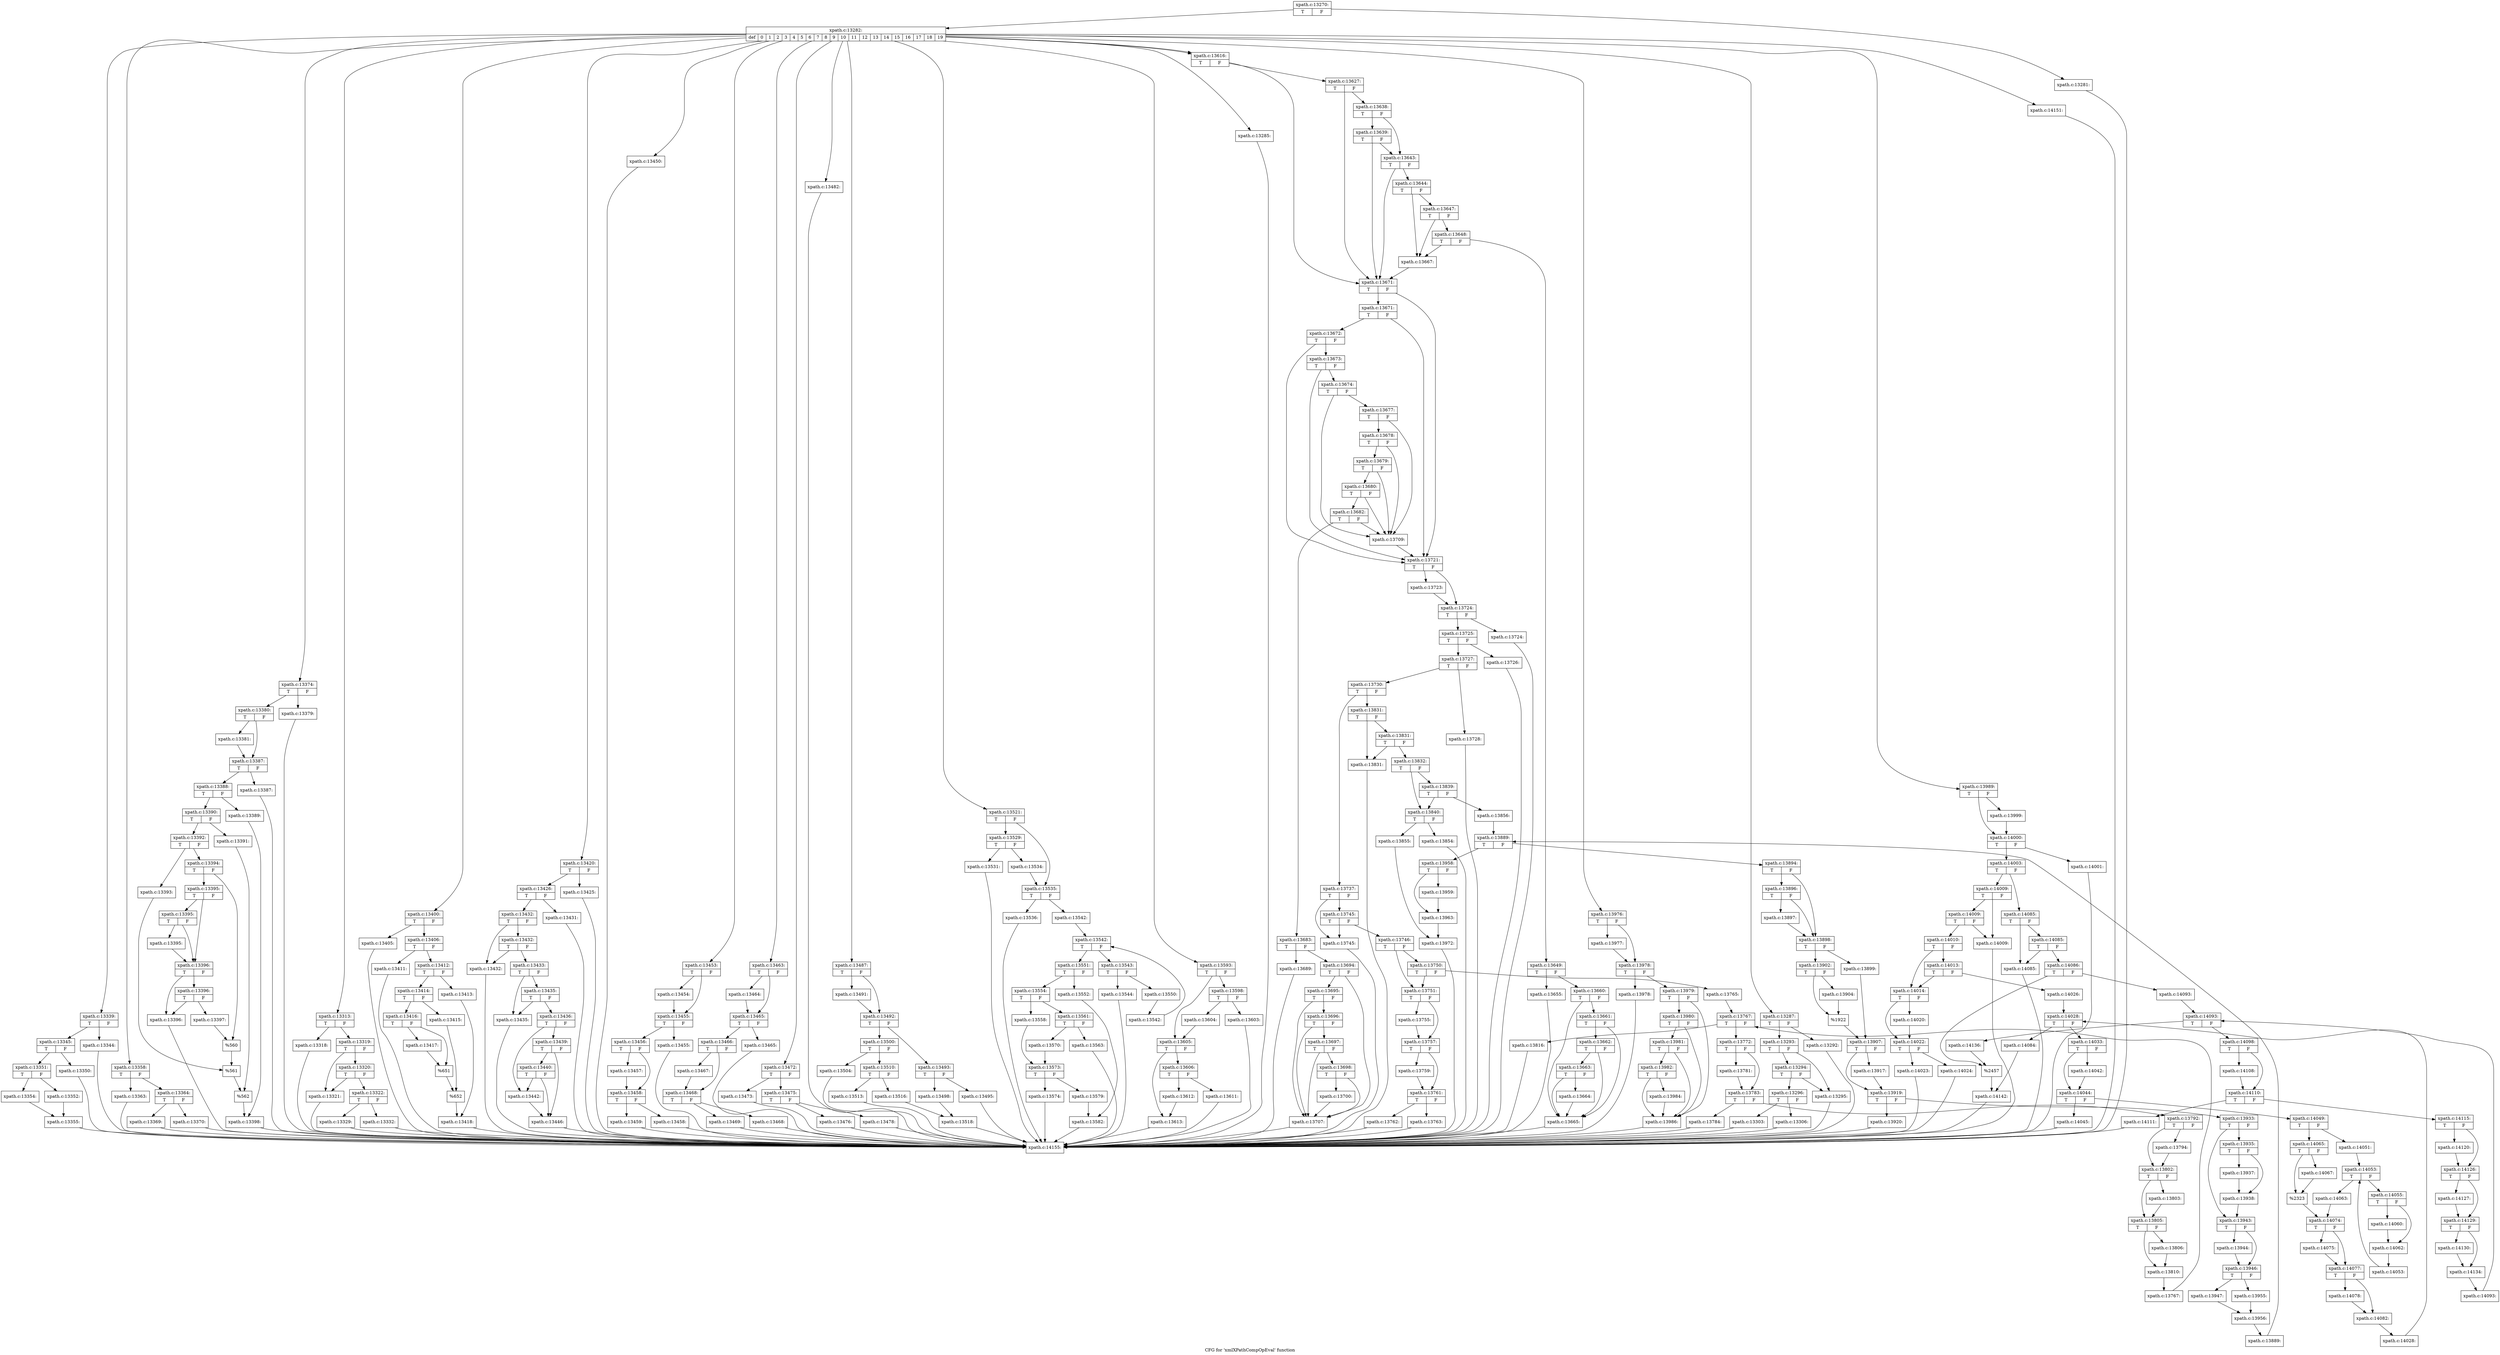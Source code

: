digraph "CFG for 'xmlXPathCompOpEval' function" {
	label="CFG for 'xmlXPathCompOpEval' function";

	Node0x4d4e570 [shape=record,label="{xpath.c:13270:|{<s0>T|<s1>F}}"];
	Node0x4d4e570 -> Node0x4d50ae0;
	Node0x4d4e570 -> Node0x4d50b30;
	Node0x4d50ae0 [shape=record,label="{xpath.c:13281:}"];
	Node0x4d50ae0 -> Node0x4d4d640;
	Node0x4d50b30 [shape=record,label="{xpath.c:13282:|{<s0>def|<s1>0|<s2>1|<s3>2|<s4>3|<s5>4|<s6>5|<s7>6|<s8>7|<s9>8|<s10>9|<s11>10|<s12>11|<s13>12|<s14>13|<s15>14|<s16>15|<s17>16|<s18>17|<s19>18|<s20>19}}"];
	Node0x4d50b30 -> Node0x4d511d0;
	Node0x4d50b30 -> Node0x4d51720;
	Node0x4d50b30 -> Node0x4d518e0;
	Node0x4d50b30 -> Node0x4d57290;
	Node0x4d50b30 -> Node0x4d5cbd0;
	Node0x4d50b30 -> Node0x4d61340;
	Node0x4d50b30 -> Node0x4d65680;
	Node0x4d50b30 -> Node0x4d6c390;
	Node0x4d50b30 -> Node0x4d71120;
	Node0x4d50b30 -> Node0x4d77c40;
	Node0x4d50b30 -> Node0x4d77fb0;
	Node0x4d50b30 -> Node0x4d7abb0;
	Node0x4d50b30 -> Node0x4d7d820;
	Node0x4d50b30 -> Node0x4d7f290;
	Node0x4d50b30 -> Node0x4d7fb60;
	Node0x4d50b30 -> Node0x4d84e00;
	Node0x4d50b30 -> Node0x4d91410;
	Node0x4d50b30 -> Node0x4d96890;
	Node0x4d50b30 -> Node0x4d96890;
	Node0x4d50b30 -> Node0x4dc79a0;
	Node0x4d50b30 -> Node0x4dca730;
	Node0x4d51720 [shape=record,label="{xpath.c:13285:}"];
	Node0x4d51720 -> Node0x4d4d640;
	Node0x4d518e0 [shape=record,label="{xpath.c:13287:|{<s0>T|<s1>F}}"];
	Node0x4d518e0 -> Node0x4d530a0;
	Node0x4d518e0 -> Node0x4d530f0;
	Node0x4d530a0 [shape=record,label="{xpath.c:13292:}"];
	Node0x4d530a0 -> Node0x4d4d640;
	Node0x4d530f0 [shape=record,label="{xpath.c:13293:|{<s0>T|<s1>F}}"];
	Node0x4d530f0 -> Node0x4d536f0;
	Node0x4d530f0 -> Node0x4d53790;
	Node0x4d53790 [shape=record,label="{xpath.c:13294:|{<s0>T|<s1>F}}"];
	Node0x4d53790 -> Node0x4d536f0;
	Node0x4d53790 -> Node0x4d53740;
	Node0x4d536f0 [shape=record,label="{xpath.c:13295:}"];
	Node0x4d536f0 -> Node0x4d4d640;
	Node0x4d53740 [shape=record,label="{xpath.c:13296:|{<s0>T|<s1>F}}"];
	Node0x4d53740 -> Node0x4d55c10;
	Node0x4d53740 -> Node0x4d55c60;
	Node0x4d55c10 [shape=record,label="{xpath.c:13303:}"];
	Node0x4d55c10 -> Node0x4d4d640;
	Node0x4d55c60 [shape=record,label="{xpath.c:13306:}"];
	Node0x4d55c60 -> Node0x4d4d640;
	Node0x4d57290 [shape=record,label="{xpath.c:13313:|{<s0>T|<s1>F}}"];
	Node0x4d57290 -> Node0x4d58a50;
	Node0x4d57290 -> Node0x4d58aa0;
	Node0x4d58a50 [shape=record,label="{xpath.c:13318:}"];
	Node0x4d58a50 -> Node0x4d4d640;
	Node0x4d58aa0 [shape=record,label="{xpath.c:13319:|{<s0>T|<s1>F}}"];
	Node0x4d58aa0 -> Node0x4d590a0;
	Node0x4d58aa0 -> Node0x4d59140;
	Node0x4d59140 [shape=record,label="{xpath.c:13320:|{<s0>T|<s1>F}}"];
	Node0x4d59140 -> Node0x4d590a0;
	Node0x4d59140 -> Node0x4d590f0;
	Node0x4d590a0 [shape=record,label="{xpath.c:13321:}"];
	Node0x4d590a0 -> Node0x4d4d640;
	Node0x4d590f0 [shape=record,label="{xpath.c:13322:|{<s0>T|<s1>F}}"];
	Node0x4d590f0 -> Node0x4d5b550;
	Node0x4d590f0 -> Node0x4d5b5a0;
	Node0x4d5b550 [shape=record,label="{xpath.c:13329:}"];
	Node0x4d5b550 -> Node0x4d4d640;
	Node0x4d5b5a0 [shape=record,label="{xpath.c:13332:}"];
	Node0x4d5b5a0 -> Node0x4d4d640;
	Node0x4d5cbd0 [shape=record,label="{xpath.c:13339:|{<s0>T|<s1>F}}"];
	Node0x4d5cbd0 -> Node0x4d5e390;
	Node0x4d5cbd0 -> Node0x4d5e3e0;
	Node0x4d5e390 [shape=record,label="{xpath.c:13344:}"];
	Node0x4d5e390 -> Node0x4d4d640;
	Node0x4d5e3e0 [shape=record,label="{xpath.c:13345:|{<s0>T|<s1>F}}"];
	Node0x4d5e3e0 -> Node0x4d5ff20;
	Node0x4d5e3e0 -> Node0x4d5ff70;
	Node0x4d5ff20 [shape=record,label="{xpath.c:13350:}"];
	Node0x4d5ff20 -> Node0x4d4d640;
	Node0x4d5ff70 [shape=record,label="{xpath.c:13351:|{<s0>T|<s1>F}}"];
	Node0x4d5ff70 -> Node0x4d603e0;
	Node0x4d5ff70 -> Node0x4d60480;
	Node0x4d603e0 [shape=record,label="{xpath.c:13352:}"];
	Node0x4d603e0 -> Node0x4d60430;
	Node0x4d60480 [shape=record,label="{xpath.c:13354:}"];
	Node0x4d60480 -> Node0x4d60430;
	Node0x4d60430 [shape=record,label="{xpath.c:13355:}"];
	Node0x4d60430 -> Node0x4d4d640;
	Node0x4d61340 [shape=record,label="{xpath.c:13358:|{<s0>T|<s1>F}}"];
	Node0x4d61340 -> Node0x4d62b00;
	Node0x4d61340 -> Node0x4d62b50;
	Node0x4d62b00 [shape=record,label="{xpath.c:13363:}"];
	Node0x4d62b00 -> Node0x4d4d640;
	Node0x4d62b50 [shape=record,label="{xpath.c:13364:|{<s0>T|<s1>F}}"];
	Node0x4d62b50 -> Node0x4d64630;
	Node0x4d62b50 -> Node0x4d64680;
	Node0x4d64630 [shape=record,label="{xpath.c:13369:}"];
	Node0x4d64630 -> Node0x4d4d640;
	Node0x4d64680 [shape=record,label="{xpath.c:13370:}"];
	Node0x4d64680 -> Node0x4d4d640;
	Node0x4d65680 [shape=record,label="{xpath.c:13374:|{<s0>T|<s1>F}}"];
	Node0x4d65680 -> Node0x4d66e40;
	Node0x4d65680 -> Node0x4d66e90;
	Node0x4d66e40 [shape=record,label="{xpath.c:13379:}"];
	Node0x4d66e40 -> Node0x4d4d640;
	Node0x4d66e90 [shape=record,label="{xpath.c:13380:|{<s0>T|<s1>F}}"];
	Node0x4d66e90 -> Node0x4d67300;
	Node0x4d66e90 -> Node0x4d67350;
	Node0x4d67300 [shape=record,label="{xpath.c:13381:}"];
	Node0x4d67300 -> Node0x4d67350;
	Node0x4d67350 [shape=record,label="{xpath.c:13387:|{<s0>T|<s1>F}}"];
	Node0x4d67350 -> Node0x4d68fd0;
	Node0x4d67350 -> Node0x4d69020;
	Node0x4d68fd0 [shape=record,label="{xpath.c:13387:}"];
	Node0x4d68fd0 -> Node0x4d4d640;
	Node0x4d69020 [shape=record,label="{xpath.c:13388:|{<s0>T|<s1>F}}"];
	Node0x4d69020 -> Node0x4d69490;
	Node0x4d69020 -> Node0x4d69530;
	Node0x4d69490 [shape=record,label="{xpath.c:13389:}"];
	Node0x4d69490 -> Node0x4d694e0;
	Node0x4d69530 [shape=record,label="{xpath.c:13390:|{<s0>T|<s1>F}}"];
	Node0x4d69530 -> Node0x4d69b00;
	Node0x4d69530 -> Node0x4d69ba0;
	Node0x4d69b00 [shape=record,label="{xpath.c:13391:}"];
	Node0x4d69b00 -> Node0x4d69b50;
	Node0x4d69ba0 [shape=record,label="{xpath.c:13392:|{<s0>T|<s1>F}}"];
	Node0x4d69ba0 -> Node0x4d6a170;
	Node0x4d69ba0 -> Node0x4d6a210;
	Node0x4d6a170 [shape=record,label="{xpath.c:13393:}"];
	Node0x4d6a170 -> Node0x4d6a1c0;
	Node0x4d6a210 [shape=record,label="{xpath.c:13394:|{<s0>T|<s1>F}}"];
	Node0x4d6a210 -> Node0x4d6a7e0;
	Node0x4d6a210 -> Node0x4d6a830;
	Node0x4d6a7e0 [shape=record,label="{xpath.c:13395:|{<s0>T|<s1>F}}"];
	Node0x4d6a7e0 -> Node0x4d6ad90;
	Node0x4d6a7e0 -> Node0x4d6ad40;
	Node0x4d6ad90 [shape=record,label="{xpath.c:13395:|{<s0>T|<s1>F}}"];
	Node0x4d6ad90 -> Node0x4d6acf0;
	Node0x4d6ad90 -> Node0x4d6ad40;
	Node0x4d6acf0 [shape=record,label="{xpath.c:13395:}"];
	Node0x4d6acf0 -> Node0x4d6ad40;
	Node0x4d6ad40 [shape=record,label="{xpath.c:13396:|{<s0>T|<s1>F}}"];
	Node0x4d6ad40 -> Node0x4d6b5d0;
	Node0x4d6ad40 -> Node0x4d6b670;
	Node0x4d6b670 [shape=record,label="{xpath.c:13396:|{<s0>T|<s1>F}}"];
	Node0x4d6b670 -> Node0x4d6b5d0;
	Node0x4d6b670 -> Node0x4d6b620;
	Node0x4d6b5d0 [shape=record,label="{xpath.c:13396:}"];
	Node0x4d6b5d0 -> Node0x4d4d640;
	Node0x4d6b620 [shape=record,label="{xpath.c:13397:}"];
	Node0x4d6b620 -> Node0x4d6a830;
	Node0x4d6a830 [shape=record,label="{%560}"];
	Node0x4d6a830 -> Node0x4d6a1c0;
	Node0x4d6a1c0 [shape=record,label="{%561}"];
	Node0x4d6a1c0 -> Node0x4d69b50;
	Node0x4d69b50 [shape=record,label="{%562}"];
	Node0x4d69b50 -> Node0x4d694e0;
	Node0x4d694e0 [shape=record,label="{xpath.c:13398:}"];
	Node0x4d694e0 -> Node0x4d4d640;
	Node0x4d6c390 [shape=record,label="{xpath.c:13400:|{<s0>T|<s1>F}}"];
	Node0x4d6c390 -> Node0x4d6db50;
	Node0x4d6c390 -> Node0x4d6dba0;
	Node0x4d6db50 [shape=record,label="{xpath.c:13405:}"];
	Node0x4d6db50 -> Node0x4d4d640;
	Node0x4d6dba0 [shape=record,label="{xpath.c:13406:|{<s0>T|<s1>F}}"];
	Node0x4d6dba0 -> Node0x4d6f6e0;
	Node0x4d6dba0 -> Node0x4d6f730;
	Node0x4d6f6e0 [shape=record,label="{xpath.c:13411:}"];
	Node0x4d6f6e0 -> Node0x4d4d640;
	Node0x4d6f730 [shape=record,label="{xpath.c:13412:|{<s0>T|<s1>F}}"];
	Node0x4d6f730 -> Node0x4d6fba0;
	Node0x4d6f730 -> Node0x4d6fc40;
	Node0x4d6fba0 [shape=record,label="{xpath.c:13413:}"];
	Node0x4d6fba0 -> Node0x4d6fbf0;
	Node0x4d6fc40 [shape=record,label="{xpath.c:13414:|{<s0>T|<s1>F}}"];
	Node0x4d6fc40 -> Node0x4d70210;
	Node0x4d6fc40 -> Node0x4d702b0;
	Node0x4d70210 [shape=record,label="{xpath.c:13415:}"];
	Node0x4d70210 -> Node0x4d70260;
	Node0x4d702b0 [shape=record,label="{xpath.c:13416:|{<s0>T|<s1>F}}"];
	Node0x4d702b0 -> Node0x4d70880;
	Node0x4d702b0 -> Node0x4d708d0;
	Node0x4d70880 [shape=record,label="{xpath.c:13417:}"];
	Node0x4d70880 -> Node0x4d708d0;
	Node0x4d708d0 [shape=record,label="{%651}"];
	Node0x4d708d0 -> Node0x4d70260;
	Node0x4d70260 [shape=record,label="{%652}"];
	Node0x4d70260 -> Node0x4d6fbf0;
	Node0x4d6fbf0 [shape=record,label="{xpath.c:13418:}"];
	Node0x4d6fbf0 -> Node0x4d4d640;
	Node0x4d71120 [shape=record,label="{xpath.c:13420:|{<s0>T|<s1>F}}"];
	Node0x4d71120 -> Node0x4d728e0;
	Node0x4d71120 -> Node0x4d72930;
	Node0x4d728e0 [shape=record,label="{xpath.c:13425:}"];
	Node0x4d728e0 -> Node0x4d4d640;
	Node0x4d72930 [shape=record,label="{xpath.c:13426:|{<s0>T|<s1>F}}"];
	Node0x4d72930 -> Node0x4d74470;
	Node0x4d72930 -> Node0x4d744c0;
	Node0x4d74470 [shape=record,label="{xpath.c:13431:}"];
	Node0x4d74470 -> Node0x4d4d640;
	Node0x4d744c0 [shape=record,label="{xpath.c:13432:|{<s0>T|<s1>F}}"];
	Node0x4d744c0 -> Node0x4d74900;
	Node0x4d744c0 -> Node0x4d749a0;
	Node0x4d749a0 [shape=record,label="{xpath.c:13432:|{<s0>T|<s1>F}}"];
	Node0x4d749a0 -> Node0x4d74900;
	Node0x4d749a0 -> Node0x4d74950;
	Node0x4d74900 [shape=record,label="{xpath.c:13432:}"];
	Node0x4d74900 -> Node0x4d4d640;
	Node0x4d74950 [shape=record,label="{xpath.c:13433:|{<s0>T|<s1>F}}"];
	Node0x4d74950 -> Node0x4d754f0;
	Node0x4d74950 -> Node0x4d75590;
	Node0x4d75590 [shape=record,label="{xpath.c:13435:|{<s0>T|<s1>F}}"];
	Node0x4d75590 -> Node0x4d754f0;
	Node0x4d75590 -> Node0x4d75540;
	Node0x4d754f0 [shape=record,label="{xpath.c:13435:}"];
	Node0x4d754f0 -> Node0x4d4d640;
	Node0x4d75540 [shape=record,label="{xpath.c:13436:|{<s0>T|<s1>F}}"];
	Node0x4d75540 -> Node0x4d76110;
	Node0x4d75540 -> Node0x4d761b0;
	Node0x4d761b0 [shape=record,label="{xpath.c:13439:|{<s0>T|<s1>F}}"];
	Node0x4d761b0 -> Node0x4d765f0;
	Node0x4d761b0 -> Node0x4d76160;
	Node0x4d765f0 [shape=record,label="{xpath.c:13440:|{<s0>T|<s1>F}}"];
	Node0x4d765f0 -> Node0x4d76110;
	Node0x4d765f0 -> Node0x4d76160;
	Node0x4d76110 [shape=record,label="{xpath.c:13442:}"];
	Node0x4d76110 -> Node0x4d76160;
	Node0x4d76160 [shape=record,label="{xpath.c:13446:}"];
	Node0x4d76160 -> Node0x4d4d640;
	Node0x4d77c40 [shape=record,label="{xpath.c:13450:}"];
	Node0x4d77c40 -> Node0x4d4d640;
	Node0x4d77fb0 [shape=record,label="{xpath.c:13453:|{<s0>T|<s1>F}}"];
	Node0x4d77fb0 -> Node0x4d780a0;
	Node0x4d77fb0 -> Node0x4d780f0;
	Node0x4d780a0 [shape=record,label="{xpath.c:13454:}"];
	Node0x4d780a0 -> Node0x4d780f0;
	Node0x4d780f0 [shape=record,label="{xpath.c:13455:|{<s0>T|<s1>F}}"];
	Node0x4d780f0 -> Node0x4d78d60;
	Node0x4d780f0 -> Node0x4d78db0;
	Node0x4d78d60 [shape=record,label="{xpath.c:13455:}"];
	Node0x4d78d60 -> Node0x4d4d640;
	Node0x4d78db0 [shape=record,label="{xpath.c:13456:|{<s0>T|<s1>F}}"];
	Node0x4d78db0 -> Node0x4d79220;
	Node0x4d78db0 -> Node0x4d79270;
	Node0x4d79220 [shape=record,label="{xpath.c:13457:}"];
	Node0x4d79220 -> Node0x4d79270;
	Node0x4d79270 [shape=record,label="{xpath.c:13458:|{<s0>T|<s1>F}}"];
	Node0x4d79270 -> Node0x4d79ee0;
	Node0x4d79270 -> Node0x4d79f30;
	Node0x4d79ee0 [shape=record,label="{xpath.c:13458:}"];
	Node0x4d79ee0 -> Node0x4d4d640;
	Node0x4d79f30 [shape=record,label="{xpath.c:13459:}"];
	Node0x4d79f30 -> Node0x4d4d640;
	Node0x4d7abb0 [shape=record,label="{xpath.c:13463:|{<s0>T|<s1>F}}"];
	Node0x4d7abb0 -> Node0x4d514d0;
	Node0x4d7abb0 -> Node0x4d51520;
	Node0x4d514d0 [shape=record,label="{xpath.c:13464:}"];
	Node0x4d514d0 -> Node0x4d51520;
	Node0x4d51520 [shape=record,label="{xpath.c:13465:|{<s0>T|<s1>F}}"];
	Node0x4d51520 -> Node0x4d7bd40;
	Node0x4d51520 -> Node0x4d7bd90;
	Node0x4d7bd40 [shape=record,label="{xpath.c:13465:}"];
	Node0x4d7bd40 -> Node0x4d4d640;
	Node0x4d7bd90 [shape=record,label="{xpath.c:13466:|{<s0>T|<s1>F}}"];
	Node0x4d7bd90 -> Node0x4d7c200;
	Node0x4d7bd90 -> Node0x4d7c250;
	Node0x4d7c200 [shape=record,label="{xpath.c:13467:}"];
	Node0x4d7c200 -> Node0x4d7c250;
	Node0x4d7c250 [shape=record,label="{xpath.c:13468:|{<s0>T|<s1>F}}"];
	Node0x4d7c250 -> Node0x4d7cec0;
	Node0x4d7c250 -> Node0x4d7cf10;
	Node0x4d7cec0 [shape=record,label="{xpath.c:13468:}"];
	Node0x4d7cec0 -> Node0x4d4d640;
	Node0x4d7cf10 [shape=record,label="{xpath.c:13469:}"];
	Node0x4d7cf10 -> Node0x4d4d640;
	Node0x4d7d820 [shape=record,label="{xpath.c:13472:|{<s0>T|<s1>F}}"];
	Node0x4d7d820 -> Node0x4d7d980;
	Node0x4d7d820 -> Node0x4d7d9d0;
	Node0x4d7d980 [shape=record,label="{xpath.c:13473:}"];
	Node0x4d7d980 -> Node0x4d4d640;
	Node0x4d7d9d0 [shape=record,label="{xpath.c:13475:|{<s0>T|<s1>F}}"];
	Node0x4d7d9d0 -> Node0x4d7e7b0;
	Node0x4d7d9d0 -> Node0x4d7e800;
	Node0x4d7e7b0 [shape=record,label="{xpath.c:13476:}"];
	Node0x4d7e7b0 -> Node0x4d4d640;
	Node0x4d7e800 [shape=record,label="{xpath.c:13478:}"];
	Node0x4d7e800 -> Node0x4d4d640;
	Node0x4d7f290 [shape=record,label="{xpath.c:13482:}"];
	Node0x4d7f290 -> Node0x4d4d640;
	Node0x4d7fb60 [shape=record,label="{xpath.c:13487:|{<s0>T|<s1>F}}"];
	Node0x4d7fb60 -> Node0x4d7ff20;
	Node0x4d7fb60 -> Node0x4d7ff70;
	Node0x4d7ff20 [shape=record,label="{xpath.c:13491:}"];
	Node0x4d7ff20 -> Node0x4d7ff70;
	Node0x4d7ff70 [shape=record,label="{xpath.c:13492:|{<s0>T|<s1>F}}"];
	Node0x4d7ff70 -> Node0x4d80c10;
	Node0x4d7ff70 -> Node0x4d80cb0;
	Node0x4d80c10 [shape=record,label="{xpath.c:13493:|{<s0>T|<s1>F}}"];
	Node0x4d80c10 -> Node0x4d816e0;
	Node0x4d80c10 -> Node0x4d81730;
	Node0x4d816e0 [shape=record,label="{xpath.c:13495:}"];
	Node0x4d816e0 -> Node0x4d4d640;
	Node0x4d81730 [shape=record,label="{xpath.c:13498:}"];
	Node0x4d81730 -> Node0x4d80c60;
	Node0x4d80cb0 [shape=record,label="{xpath.c:13500:|{<s0>T|<s1>F}}"];
	Node0x4d80cb0 -> Node0x4d82980;
	Node0x4d80cb0 -> Node0x4d829d0;
	Node0x4d82980 [shape=record,label="{xpath.c:13504:}"];
	Node0x4d82980 -> Node0x4d4d640;
	Node0x4d829d0 [shape=record,label="{xpath.c:13510:|{<s0>T|<s1>F}}"];
	Node0x4d829d0 -> Node0x4d841a0;
	Node0x4d829d0 -> Node0x4d841f0;
	Node0x4d841a0 [shape=record,label="{xpath.c:13513:}"];
	Node0x4d841a0 -> Node0x4d4d640;
	Node0x4d841f0 [shape=record,label="{xpath.c:13516:}"];
	Node0x4d841f0 -> Node0x4d80c60;
	Node0x4d80c60 [shape=record,label="{xpath.c:13518:}"];
	Node0x4d80c60 -> Node0x4d4d640;
	Node0x4d84e00 [shape=record,label="{xpath.c:13521:|{<s0>T|<s1>F}}"];
	Node0x4d84e00 -> Node0x4d85f00;
	Node0x4d84e00 -> Node0x4d85f50;
	Node0x4d85f00 [shape=record,label="{xpath.c:13529:|{<s0>T|<s1>F}}"];
	Node0x4d85f00 -> Node0x4d86bd0;
	Node0x4d85f00 -> Node0x4d86c20;
	Node0x4d86bd0 [shape=record,label="{xpath.c:13531:}"];
	Node0x4d86bd0 -> Node0x4d4d640;
	Node0x4d86c20 [shape=record,label="{xpath.c:13534:}"];
	Node0x4d86c20 -> Node0x4d85f50;
	Node0x4d85f50 [shape=record,label="{xpath.c:13535:|{<s0>T|<s1>F}}"];
	Node0x4d85f50 -> Node0x4d875f0;
	Node0x4d85f50 -> Node0x4d87640;
	Node0x4d875f0 [shape=record,label="{xpath.c:13536:}"];
	Node0x4d875f0 -> Node0x4d4d640;
	Node0x4d87640 [shape=record,label="{xpath.c:13542:}"];
	Node0x4d87640 -> Node0x4d88b10;
	Node0x4d88b10 [shape=record,label="{xpath.c:13542:|{<s0>T|<s1>F}}"];
	Node0x4d88b10 -> Node0x4d88df0;
	Node0x4d88b10 -> Node0x4d88970;
	Node0x4d88df0 [shape=record,label="{xpath.c:13543:|{<s0>T|<s1>F}}"];
	Node0x4d88df0 -> Node0x4d892c0;
	Node0x4d88df0 -> Node0x4d89310;
	Node0x4d892c0 [shape=record,label="{xpath.c:13544:}"];
	Node0x4d892c0 -> Node0x4d4d640;
	Node0x4d89310 [shape=record,label="{xpath.c:13550:}"];
	Node0x4d89310 -> Node0x4d88d60;
	Node0x4d88d60 [shape=record,label="{xpath.c:13542:}"];
	Node0x4d88d60 -> Node0x4d88b10;
	Node0x4d88970 [shape=record,label="{xpath.c:13551:|{<s0>T|<s1>F}}"];
	Node0x4d88970 -> Node0x4d8a890;
	Node0x4d88970 -> Node0x4d8a930;
	Node0x4d8a890 [shape=record,label="{xpath.c:13552:}"];
	Node0x4d8a890 -> Node0x4d8a8e0;
	Node0x4d8a930 [shape=record,label="{xpath.c:13554:|{<s0>T|<s1>F}}"];
	Node0x4d8a930 -> Node0x4d8b4a0;
	Node0x4d8a930 -> Node0x4d8b540;
	Node0x4d8b4a0 [shape=record,label="{xpath.c:13558:}"];
	Node0x4d8b4a0 -> Node0x4d8b4f0;
	Node0x4d8b540 [shape=record,label="{xpath.c:13561:|{<s0>T|<s1>F}}"];
	Node0x4d8b540 -> Node0x4d8c500;
	Node0x4d8b540 -> Node0x4d8c550;
	Node0x4d8c500 [shape=record,label="{xpath.c:13563:}"];
	Node0x4d8c500 -> Node0x4d4d640;
	Node0x4d8c550 [shape=record,label="{xpath.c:13570:}"];
	Node0x4d8c550 -> Node0x4d8b4f0;
	Node0x4d8b4f0 [shape=record,label="{xpath.c:13573:|{<s0>T|<s1>F}}"];
	Node0x4d8b4f0 -> Node0x4d8dec0;
	Node0x4d8b4f0 -> Node0x4d8df10;
	Node0x4d8dec0 [shape=record,label="{xpath.c:13574:}"];
	Node0x4d8dec0 -> Node0x4d4d640;
	Node0x4d8df10 [shape=record,label="{xpath.c:13579:}"];
	Node0x4d8df10 -> Node0x4d8a8e0;
	Node0x4d8a8e0 [shape=record,label="{xpath.c:13582:}"];
	Node0x4d8a8e0 -> Node0x4d4d640;
	Node0x4d91410 [shape=record,label="{xpath.c:13593:|{<s0>T|<s1>F}}"];
	Node0x4d91410 -> Node0x4d92440;
	Node0x4d91410 -> Node0x4d92490;
	Node0x4d92440 [shape=record,label="{xpath.c:13598:|{<s0>T|<s1>F}}"];
	Node0x4d92440 -> Node0x4d94020;
	Node0x4d92440 -> Node0x4d94070;
	Node0x4d94020 [shape=record,label="{xpath.c:13603:}"];
	Node0x4d94020 -> Node0x4d4d640;
	Node0x4d94070 [shape=record,label="{xpath.c:13604:}"];
	Node0x4d94070 -> Node0x4d92490;
	Node0x4d92490 [shape=record,label="{xpath.c:13605:|{<s0>T|<s1>F}}"];
	Node0x4d92490 -> Node0x4d945d0;
	Node0x4d92490 -> Node0x4d94620;
	Node0x4d945d0 [shape=record,label="{xpath.c:13606:|{<s0>T|<s1>F}}"];
	Node0x4d945d0 -> Node0x4d961b0;
	Node0x4d945d0 -> Node0x4d96200;
	Node0x4d961b0 [shape=record,label="{xpath.c:13611:}"];
	Node0x4d961b0 -> Node0x4d4d640;
	Node0x4d96200 [shape=record,label="{xpath.c:13612:}"];
	Node0x4d96200 -> Node0x4d94620;
	Node0x4d94620 [shape=record,label="{xpath.c:13613:}"];
	Node0x4d94620 -> Node0x4d4d640;
	Node0x4d96890 [shape=record,label="{xpath.c:13616:|{<s0>T|<s1>F}}"];
	Node0x4d96890 -> Node0x4d98220;
	Node0x4d96890 -> Node0x4d980d0;
	Node0x4d98220 [shape=record,label="{xpath.c:13627:|{<s0>T|<s1>F}}"];
	Node0x4d98220 -> Node0x4d981a0;
	Node0x4d98220 -> Node0x4d980d0;
	Node0x4d981a0 [shape=record,label="{xpath.c:13638:|{<s0>T|<s1>F}}"];
	Node0x4d981a0 -> Node0x4d98120;
	Node0x4d981a0 -> Node0x4d989c0;
	Node0x4d989c0 [shape=record,label="{xpath.c:13639:|{<s0>T|<s1>F}}"];
	Node0x4d989c0 -> Node0x4d98120;
	Node0x4d989c0 -> Node0x4d980d0;
	Node0x4d98120 [shape=record,label="{xpath.c:13643:|{<s0>T|<s1>F}}"];
	Node0x4d98120 -> Node0x4d98080;
	Node0x4d98120 -> Node0x4d980d0;
	Node0x4d98080 [shape=record,label="{xpath.c:13644:|{<s0>T|<s1>F}}"];
	Node0x4d98080 -> Node0x4d9aaf0;
	Node0x4d98080 -> Node0x4d9aa20;
	Node0x4d9aaf0 [shape=record,label="{xpath.c:13647:|{<s0>T|<s1>F}}"];
	Node0x4d9aaf0 -> Node0x4d9aa70;
	Node0x4d9aaf0 -> Node0x4d9aa20;
	Node0x4d9aa70 [shape=record,label="{xpath.c:13648:|{<s0>T|<s1>F}}"];
	Node0x4d9aa70 -> Node0x4d9a9d0;
	Node0x4d9aa70 -> Node0x4d9aa20;
	Node0x4d9a9d0 [shape=record,label="{xpath.c:13649:|{<s0>T|<s1>F}}"];
	Node0x4d9a9d0 -> Node0x4d9c170;
	Node0x4d9a9d0 -> Node0x4d9c4a0;
	Node0x4d9c170 [shape=record,label="{xpath.c:13655:}"];
	Node0x4d9c170 -> Node0x4d4d640;
	Node0x4d9c4a0 [shape=record,label="{xpath.c:13660:|{<s0>T|<s1>F}}"];
	Node0x4d9c4a0 -> Node0x4d9ce50;
	Node0x4d9c4a0 -> Node0x4d9cd60;
	Node0x4d9ce50 [shape=record,label="{xpath.c:13661:|{<s0>T|<s1>F}}"];
	Node0x4d9ce50 -> Node0x4d9ce00;
	Node0x4d9ce50 -> Node0x4d9cd60;
	Node0x4d9ce00 [shape=record,label="{xpath.c:13662:|{<s0>T|<s1>F}}"];
	Node0x4d9ce00 -> Node0x4d9cdb0;
	Node0x4d9ce00 -> Node0x4d9cd60;
	Node0x4d9cdb0 [shape=record,label="{xpath.c:13663:|{<s0>T|<s1>F}}"];
	Node0x4d9cdb0 -> Node0x4d9cd10;
	Node0x4d9cdb0 -> Node0x4d9cd60;
	Node0x4d9cd10 [shape=record,label="{xpath.c:13664:}"];
	Node0x4d9cd10 -> Node0x4d9cd60;
	Node0x4d9cd60 [shape=record,label="{xpath.c:13665:}"];
	Node0x4d9cd60 -> Node0x4d4d640;
	Node0x4d9aa20 [shape=record,label="{xpath.c:13667:}"];
	Node0x4d9aa20 -> Node0x4d980d0;
	Node0x4d980d0 [shape=record,label="{xpath.c:13671:|{<s0>T|<s1>F}}"];
	Node0x4d980d0 -> Node0x4d9eb40;
	Node0x4d980d0 -> Node0x4d9e9f0;
	Node0x4d9eb40 [shape=record,label="{xpath.c:13671:|{<s0>T|<s1>F}}"];
	Node0x4d9eb40 -> Node0x4d9eac0;
	Node0x4d9eb40 -> Node0x4d9e9f0;
	Node0x4d9eac0 [shape=record,label="{xpath.c:13672:|{<s0>T|<s1>F}}"];
	Node0x4d9eac0 -> Node0x4d9ea40;
	Node0x4d9eac0 -> Node0x4d9e9f0;
	Node0x4d9ea40 [shape=record,label="{xpath.c:13673:|{<s0>T|<s1>F}}"];
	Node0x4d9ea40 -> Node0x4d9e9a0;
	Node0x4d9ea40 -> Node0x4d9e9f0;
	Node0x4d9e9a0 [shape=record,label="{xpath.c:13674:|{<s0>T|<s1>F}}"];
	Node0x4d9e9a0 -> Node0x4da0c50;
	Node0x4d9e9a0 -> Node0x4da0a00;
	Node0x4da0c50 [shape=record,label="{xpath.c:13677:|{<s0>T|<s1>F}}"];
	Node0x4da0c50 -> Node0x4da0bd0;
	Node0x4da0c50 -> Node0x4da0a00;
	Node0x4da0bd0 [shape=record,label="{xpath.c:13678:|{<s0>T|<s1>F}}"];
	Node0x4da0bd0 -> Node0x4da0b50;
	Node0x4da0bd0 -> Node0x4da0a00;
	Node0x4da0b50 [shape=record,label="{xpath.c:13679:|{<s0>T|<s1>F}}"];
	Node0x4da0b50 -> Node0x4da0ad0;
	Node0x4da0b50 -> Node0x4da0a00;
	Node0x4da0ad0 [shape=record,label="{xpath.c:13680:|{<s0>T|<s1>F}}"];
	Node0x4da0ad0 -> Node0x4da0a50;
	Node0x4da0ad0 -> Node0x4da0a00;
	Node0x4da0a50 [shape=record,label="{xpath.c:13682:|{<s0>T|<s1>F}}"];
	Node0x4da0a50 -> Node0x4da09b0;
	Node0x4da0a50 -> Node0x4da0a00;
	Node0x4da09b0 [shape=record,label="{xpath.c:13683:|{<s0>T|<s1>F}}"];
	Node0x4da09b0 -> Node0x45e7690;
	Node0x4da09b0 -> Node0x4da3830;
	Node0x45e7690 [shape=record,label="{xpath.c:13689:}"];
	Node0x45e7690 -> Node0x4d4d640;
	Node0x4da3830 [shape=record,label="{xpath.c:13694:|{<s0>T|<s1>F}}"];
	Node0x4da3830 -> Node0x4da4280;
	Node0x4da3830 -> Node0x4da4140;
	Node0x4da4280 [shape=record,label="{xpath.c:13695:|{<s0>T|<s1>F}}"];
	Node0x4da4280 -> Node0x4da4230;
	Node0x4da4280 -> Node0x4da4140;
	Node0x4da4230 [shape=record,label="{xpath.c:13696:|{<s0>T|<s1>F}}"];
	Node0x4da4230 -> Node0x4da41e0;
	Node0x4da4230 -> Node0x4da4140;
	Node0x4da41e0 [shape=record,label="{xpath.c:13697:|{<s0>T|<s1>F}}"];
	Node0x4da41e0 -> Node0x4da4190;
	Node0x4da41e0 -> Node0x4da4140;
	Node0x4da4190 [shape=record,label="{xpath.c:13698:|{<s0>T|<s1>F}}"];
	Node0x4da4190 -> Node0x4da37e0;
	Node0x4da4190 -> Node0x4da4140;
	Node0x4da37e0 [shape=record,label="{xpath.c:13700:}"];
	Node0x4da37e0 -> Node0x4da4140;
	Node0x4da4140 [shape=record,label="{xpath.c:13707:}"];
	Node0x4da4140 -> Node0x4d4d640;
	Node0x4da0a00 [shape=record,label="{xpath.c:13709:}"];
	Node0x4da0a00 -> Node0x4d9e9f0;
	Node0x4d9e9f0 [shape=record,label="{xpath.c:13721:|{<s0>T|<s1>F}}"];
	Node0x4d9e9f0 -> Node0x4da6f60;
	Node0x4d9e9f0 -> Node0x4da6fb0;
	Node0x4da6f60 [shape=record,label="{xpath.c:13723:}"];
	Node0x4da6f60 -> Node0x4da6fb0;
	Node0x4da6fb0 [shape=record,label="{xpath.c:13724:|{<s0>T|<s1>F}}"];
	Node0x4da6fb0 -> Node0x4da7c20;
	Node0x4da6fb0 -> Node0x4da7c70;
	Node0x4da7c20 [shape=record,label="{xpath.c:13724:}"];
	Node0x4da7c20 -> Node0x4d4d640;
	Node0x4da7c70 [shape=record,label="{xpath.c:13725:|{<s0>T|<s1>F}}"];
	Node0x4da7c70 -> Node0x4da80e0;
	Node0x4da7c70 -> Node0x4da8130;
	Node0x4da80e0 [shape=record,label="{xpath.c:13726:}"];
	Node0x4da80e0 -> Node0x4d4d640;
	Node0x4da8130 [shape=record,label="{xpath.c:13727:|{<s0>T|<s1>F}}"];
	Node0x4da8130 -> Node0x4da8780;
	Node0x4da8130 -> Node0x4da87d0;
	Node0x4da8780 [shape=record,label="{xpath.c:13728:}"];
	Node0x4da8780 -> Node0x4d4d640;
	Node0x4da87d0 [shape=record,label="{xpath.c:13730:|{<s0>T|<s1>F}}"];
	Node0x4da87d0 -> Node0x4da9230;
	Node0x4da87d0 -> Node0x4da9280;
	Node0x4da9230 [shape=record,label="{xpath.c:13737:|{<s0>T|<s1>F}}"];
	Node0x4da9230 -> Node0x4da9e50;
	Node0x4da9230 -> Node0x4da9ef0;
	Node0x4da9ef0 [shape=record,label="{xpath.c:13745:|{<s0>T|<s1>F}}"];
	Node0x4da9ef0 -> Node0x4da9e50;
	Node0x4da9ef0 -> Node0x4da9ea0;
	Node0x4da9e50 [shape=record,label="{xpath.c:13745:}"];
	Node0x4da9e50 -> Node0x4d4d640;
	Node0x4da9ea0 [shape=record,label="{xpath.c:13746:|{<s0>T|<s1>F}}"];
	Node0x4da9ea0 -> Node0x4dab0f0;
	Node0x4da9ea0 -> Node0x4dab190;
	Node0x4dab190 [shape=record,label="{xpath.c:13750:|{<s0>T|<s1>F}}"];
	Node0x4dab190 -> Node0x4dab0f0;
	Node0x4dab190 -> Node0x4dab140;
	Node0x4dab0f0 [shape=record,label="{xpath.c:13751:|{<s0>T|<s1>F}}"];
	Node0x4dab0f0 -> Node0x4dabf30;
	Node0x4dab0f0 -> Node0x4dabf80;
	Node0x4dabf30 [shape=record,label="{xpath.c:13755:}"];
	Node0x4dabf30 -> Node0x4dabf80;
	Node0x4dabf80 [shape=record,label="{xpath.c:13757:|{<s0>T|<s1>F}}"];
	Node0x4dabf80 -> Node0x4dace50;
	Node0x4dabf80 -> Node0x4dacea0;
	Node0x4dace50 [shape=record,label="{xpath.c:13759:}"];
	Node0x4dace50 -> Node0x4dacea0;
	Node0x4dacea0 [shape=record,label="{xpath.c:13761:|{<s0>T|<s1>F}}"];
	Node0x4dacea0 -> Node0x4dad7d0;
	Node0x4dacea0 -> Node0x4dad820;
	Node0x4dad7d0 [shape=record,label="{xpath.c:13762:}"];
	Node0x4dad7d0 -> Node0x4d4d640;
	Node0x4dad820 [shape=record,label="{xpath.c:13763:}"];
	Node0x4dad820 -> Node0x4d4d640;
	Node0x4dab140 [shape=record,label="{xpath.c:13765:}"];
	Node0x4dab140 -> Node0x45c3a20;
	Node0x45c3a20 [shape=record,label="{xpath.c:13767:|{<s0>T|<s1>F}}"];
	Node0x45c3a20 -> Node0x45c3ca0;
	Node0x45c3a20 -> Node0x45c36f0;
	Node0x45c3ca0 [shape=record,label="{xpath.c:13772:|{<s0>T|<s1>F}}"];
	Node0x45c3ca0 -> Node0x4db28c0;
	Node0x45c3ca0 -> Node0x4db2910;
	Node0x4db28c0 [shape=record,label="{xpath.c:13781:}"];
	Node0x4db28c0 -> Node0x4db2910;
	Node0x4db2910 [shape=record,label="{xpath.c:13783:|{<s0>T|<s1>F}}"];
	Node0x4db2910 -> Node0x4db3570;
	Node0x4db2910 -> Node0x4db35c0;
	Node0x4db3570 [shape=record,label="{xpath.c:13784:}"];
	Node0x4db3570 -> Node0x4d4d640;
	Node0x4db35c0 [shape=record,label="{xpath.c:13792:|{<s0>T|<s1>F}}"];
	Node0x4db35c0 -> Node0x4db3f50;
	Node0x4db35c0 -> Node0x4db3fa0;
	Node0x4db3f50 [shape=record,label="{xpath.c:13794:}"];
	Node0x4db3f50 -> Node0x4db3fa0;
	Node0x4db3fa0 [shape=record,label="{xpath.c:13802:|{<s0>T|<s1>F}}"];
	Node0x4db3fa0 -> Node0x45c6040;
	Node0x4db3fa0 -> Node0x45c3290;
	Node0x45c6040 [shape=record,label="{xpath.c:13803:}"];
	Node0x45c6040 -> Node0x45c3290;
	Node0x45c3290 [shape=record,label="{xpath.c:13805:|{<s0>T|<s1>F}}"];
	Node0x45c3290 -> Node0x45c3670;
	Node0x45c3290 -> Node0x45c6370;
	Node0x45c3670 [shape=record,label="{xpath.c:13806:}"];
	Node0x45c3670 -> Node0x45c6370;
	Node0x45c6370 [shape=record,label="{xpath.c:13810:}"];
	Node0x45c6370 -> Node0x45c3c50;
	Node0x45c3c50 [shape=record,label="{xpath.c:13767:}"];
	Node0x45c3c50 -> Node0x45c3a20;
	Node0x45c36f0 [shape=record,label="{xpath.c:13816:}"];
	Node0x45c36f0 -> Node0x4d4d640;
	Node0x4da9280 [shape=record,label="{xpath.c:13831:|{<s0>T|<s1>F}}"];
	Node0x4da9280 -> Node0x4db9100;
	Node0x4da9280 -> Node0x4db9940;
	Node0x4db9940 [shape=record,label="{xpath.c:13831:|{<s0>T|<s1>F}}"];
	Node0x4db9940 -> Node0x4db9100;
	Node0x4db9940 -> Node0x4db9430;
	Node0x4db9100 [shape=record,label="{xpath.c:13831:}"];
	Node0x4db9100 -> Node0x4d4d640;
	Node0x4db9430 [shape=record,label="{xpath.c:13832:|{<s0>T|<s1>F}}"];
	Node0x4db9430 -> Node0x4dbb170;
	Node0x4db9430 -> Node0x4dbb260;
	Node0x4dbb260 [shape=record,label="{xpath.c:13839:|{<s0>T|<s1>F}}"];
	Node0x4dbb260 -> Node0x4dbb170;
	Node0x4dbb260 -> Node0x4dbb210;
	Node0x4dbb170 [shape=record,label="{xpath.c:13840:|{<s0>T|<s1>F}}"];
	Node0x4dbb170 -> Node0x4dbc510;
	Node0x4dbb170 -> Node0x4dbc560;
	Node0x4dbc510 [shape=record,label="{xpath.c:13854:}"];
	Node0x4dbc510 -> Node0x4d4d640;
	Node0x4dbc560 [shape=record,label="{xpath.c:13855:}"];
	Node0x4dbc560 -> Node0x4dbb1c0;
	Node0x4dbb210 [shape=record,label="{xpath.c:13856:}"];
	Node0x4dbb210 -> Node0x4dbce90;
	Node0x4dbce90 [shape=record,label="{xpath.c:13889:|{<s0>T|<s1>F}}"];
	Node0x4dbce90 -> Node0x4dbd0f0;
	Node0x4dbce90 -> Node0x4dbcd30;
	Node0x4dbd0f0 [shape=record,label="{xpath.c:13894:|{<s0>T|<s1>F}}"];
	Node0x4dbd0f0 -> Node0x4dbdbe0;
	Node0x4dbd0f0 -> Node0x4dbdb90;
	Node0x4dbdbe0 [shape=record,label="{xpath.c:13896:|{<s0>T|<s1>F}}"];
	Node0x4dbdbe0 -> Node0x4dbdb40;
	Node0x4dbdbe0 -> Node0x4dbdb90;
	Node0x4dbdb40 [shape=record,label="{xpath.c:13897:}"];
	Node0x4dbdb40 -> Node0x4dbdb90;
	Node0x4dbdb90 [shape=record,label="{xpath.c:13898:|{<s0>T|<s1>F}}"];
	Node0x4dbdb90 -> Node0x4dbf210;
	Node0x4dbdb90 -> Node0x4dbf2b0;
	Node0x4dbf210 [shape=record,label="{xpath.c:13899:}"];
	Node0x4dbf210 -> Node0x4dbf260;
	Node0x4dbf2b0 [shape=record,label="{xpath.c:13902:|{<s0>T|<s1>F}}"];
	Node0x4dbf2b0 -> Node0x4dbfce0;
	Node0x4dbf2b0 -> Node0x4dbfd30;
	Node0x4dbfce0 [shape=record,label="{xpath.c:13904:}"];
	Node0x4dbfce0 -> Node0x4dbfd30;
	Node0x4dbfd30 [shape=record,label="{%1922}"];
	Node0x4dbfd30 -> Node0x4dbf260;
	Node0x4dbf260 [shape=record,label="{xpath.c:13907:|{<s0>T|<s1>F}}"];
	Node0x4dbf260 -> Node0x4dc14c0;
	Node0x4dbf260 -> Node0x4dc1510;
	Node0x4dc14c0 [shape=record,label="{xpath.c:13917:}"];
	Node0x4dc14c0 -> Node0x4dc1510;
	Node0x4dc1510 [shape=record,label="{xpath.c:13919:|{<s0>T|<s1>F}}"];
	Node0x4dc1510 -> Node0x4dc2170;
	Node0x4dc1510 -> Node0x4dc21c0;
	Node0x4dc2170 [shape=record,label="{xpath.c:13920:}"];
	Node0x4dc2170 -> Node0x4d4d640;
	Node0x4dc21c0 [shape=record,label="{xpath.c:13933:|{<s0>T|<s1>F}}"];
	Node0x4dc21c0 -> Node0x4dc2ca0;
	Node0x4dc21c0 -> Node0x4dc2cf0;
	Node0x4dc2ca0 [shape=record,label="{xpath.c:13935:|{<s0>T|<s1>F}}"];
	Node0x4dc2ca0 -> Node0x4dc30d0;
	Node0x4dc2ca0 -> Node0x4dc3120;
	Node0x4dc30d0 [shape=record,label="{xpath.c:13937:}"];
	Node0x4dc30d0 -> Node0x4dc3120;
	Node0x4dc3120 [shape=record,label="{xpath.c:13938:}"];
	Node0x4dc3120 -> Node0x4dc2cf0;
	Node0x4dc2cf0 [shape=record,label="{xpath.c:13943:|{<s0>T|<s1>F}}"];
	Node0x4dc2cf0 -> Node0x4dc3c30;
	Node0x4dc2cf0 -> Node0x4dc3c80;
	Node0x4dc3c30 [shape=record,label="{xpath.c:13944:}"];
	Node0x4dc3c30 -> Node0x4dc3c80;
	Node0x4dc3c80 [shape=record,label="{xpath.c:13946:|{<s0>T|<s1>F}}"];
	Node0x4dc3c80 -> Node0x4dc43f0;
	Node0x4dc3c80 -> Node0x4dc4490;
	Node0x4dc43f0 [shape=record,label="{xpath.c:13947:}"];
	Node0x4dc43f0 -> Node0x4dc4440;
	Node0x4dc4490 [shape=record,label="{xpath.c:13955:}"];
	Node0x4dc4490 -> Node0x4dc4440;
	Node0x4dc4440 [shape=record,label="{xpath.c:13956:}"];
	Node0x4dc4440 -> Node0x4dbd0a0;
	Node0x4dbd0a0 [shape=record,label="{xpath.c:13889:}"];
	Node0x4dbd0a0 -> Node0x4dbce90;
	Node0x4dbcd30 [shape=record,label="{xpath.c:13958:|{<s0>T|<s1>F}}"];
	Node0x4dbcd30 -> Node0x4dc5670;
	Node0x4dbcd30 -> Node0x4dc56c0;
	Node0x4dc5670 [shape=record,label="{xpath.c:13959:}"];
	Node0x4dc5670 -> Node0x4dc56c0;
	Node0x4dc56c0 [shape=record,label="{xpath.c:13963:}"];
	Node0x4dc56c0 -> Node0x4dbb1c0;
	Node0x4dbb1c0 [shape=record,label="{xpath.c:13972:}"];
	Node0x4dbb1c0 -> Node0x4d4d640;
	Node0x4dc79a0 [shape=record,label="{xpath.c:13976:|{<s0>T|<s1>F}}"];
	Node0x4dc79a0 -> Node0x4dc7a90;
	Node0x4dc79a0 -> Node0x4dc7ae0;
	Node0x4dc7a90 [shape=record,label="{xpath.c:13977:}"];
	Node0x4dc7a90 -> Node0x4dc7ae0;
	Node0x4dc7ae0 [shape=record,label="{xpath.c:13978:|{<s0>T|<s1>F}}"];
	Node0x4dc7ae0 -> Node0x4dc8750;
	Node0x4dc7ae0 -> Node0x4dc87a0;
	Node0x4dc8750 [shape=record,label="{xpath.c:13978:}"];
	Node0x4dc8750 -> Node0x4d4d640;
	Node0x4dc87a0 [shape=record,label="{xpath.c:13979:|{<s0>T|<s1>F}}"];
	Node0x4dc87a0 -> Node0x4dc8db0;
	Node0x4dc87a0 -> Node0x4dc8c60;
	Node0x4dc8db0 [shape=record,label="{xpath.c:13980:|{<s0>T|<s1>F}}"];
	Node0x4dc8db0 -> Node0x4dc8d30;
	Node0x4dc8db0 -> Node0x4dc8c60;
	Node0x4dc8d30 [shape=record,label="{xpath.c:13981:|{<s0>T|<s1>F}}"];
	Node0x4dc8d30 -> Node0x4dc8cb0;
	Node0x4dc8d30 -> Node0x4dc8c60;
	Node0x4dc8cb0 [shape=record,label="{xpath.c:13982:|{<s0>T|<s1>F}}"];
	Node0x4dc8cb0 -> Node0x4dc8c10;
	Node0x4dc8cb0 -> Node0x4dc8c60;
	Node0x4dc8c10 [shape=record,label="{xpath.c:13984:}"];
	Node0x4dc8c10 -> Node0x4dc8c60;
	Node0x4dc8c60 [shape=record,label="{xpath.c:13986:}"];
	Node0x4dc8c60 -> Node0x4d4d640;
	Node0x4dca730 [shape=record,label="{xpath.c:13989:|{<s0>T|<s1>F}}"];
	Node0x4dca730 -> Node0x4dcc1c0;
	Node0x4dca730 -> Node0x4dcc210;
	Node0x4dcc1c0 [shape=record,label="{xpath.c:13999:}"];
	Node0x4dcc1c0 -> Node0x4dcc210;
	Node0x4dcc210 [shape=record,label="{xpath.c:14000:|{<s0>T|<s1>F}}"];
	Node0x4dcc210 -> Node0x4dcceb0;
	Node0x4dcc210 -> Node0x4dccf00;
	Node0x4dcceb0 [shape=record,label="{xpath.c:14001:}"];
	Node0x4dcceb0 -> Node0x4d4d640;
	Node0x4dccf00 [shape=record,label="{xpath.c:14003:|{<s0>T|<s1>F}}"];
	Node0x4dccf00 -> Node0x4dcd550;
	Node0x4dccf00 -> Node0x4dcd5f0;
	Node0x4dcd550 [shape=record,label="{xpath.c:14009:|{<s0>T|<s1>F}}"];
	Node0x4dcd550 -> Node0x4dcdbe0;
	Node0x4dcd550 -> Node0x4dcdc80;
	Node0x4dcdc80 [shape=record,label="{xpath.c:14009:|{<s0>T|<s1>F}}"];
	Node0x4dcdc80 -> Node0x4dcdbe0;
	Node0x4dcdc80 -> Node0x4dcdc30;
	Node0x4dcdbe0 [shape=record,label="{xpath.c:14009:}"];
	Node0x4dcdbe0 -> Node0x4d4d640;
	Node0x4dcdc30 [shape=record,label="{xpath.c:14010:|{<s0>T|<s1>F}}"];
	Node0x4dcdc30 -> Node0x4dceb10;
	Node0x4dcdc30 -> Node0x4dcebb0;
	Node0x4dcebb0 [shape=record,label="{xpath.c:14013:|{<s0>T|<s1>F}}"];
	Node0x4dcebb0 -> Node0x4dceb10;
	Node0x4dcebb0 -> Node0x4dceb60;
	Node0x4dceb10 [shape=record,label="{xpath.c:14014:|{<s0>T|<s1>F}}"];
	Node0x4dceb10 -> Node0x4dd06b0;
	Node0x4dceb10 -> Node0x4dd0700;
	Node0x4dd06b0 [shape=record,label="{xpath.c:14020:}"];
	Node0x4dd06b0 -> Node0x4dd0700;
	Node0x4dd0700 [shape=record,label="{xpath.c:14022:|{<s0>T|<s1>F}}"];
	Node0x4dd0700 -> Node0x4dd1030;
	Node0x4dd0700 -> Node0x4dd1080;
	Node0x4dd1030 [shape=record,label="{xpath.c:14023:}"];
	Node0x4dd1030 -> Node0x4d4d640;
	Node0x4dd1080 [shape=record,label="{xpath.c:14024:}"];
	Node0x4dd1080 -> Node0x4d4d640;
	Node0x4dceb60 [shape=record,label="{xpath.c:14026:}"];
	Node0x4dceb60 -> Node0x4dd1a80;
	Node0x4dd1a80 [shape=record,label="{xpath.c:14028:|{<s0>T|<s1>F}}"];
	Node0x4dd1a80 -> Node0x4dd1d60;
	Node0x4dd1a80 -> Node0x4dd18e0;
	Node0x4dd1d60 [shape=record,label="{xpath.c:14033:|{<s0>T|<s1>F}}"];
	Node0x4dd1d60 -> Node0x4dd3bc0;
	Node0x4dd1d60 -> Node0x4dd3c10;
	Node0x4dd3bc0 [shape=record,label="{xpath.c:14042:}"];
	Node0x4dd3bc0 -> Node0x4dd3c10;
	Node0x4dd3c10 [shape=record,label="{xpath.c:14044:|{<s0>T|<s1>F}}"];
	Node0x4dd3c10 -> Node0x4dd48b0;
	Node0x4dd3c10 -> Node0x4dd4900;
	Node0x4dd48b0 [shape=record,label="{xpath.c:14045:}"];
	Node0x4dd48b0 -> Node0x4d4d640;
	Node0x4dd4900 [shape=record,label="{xpath.c:14049:|{<s0>T|<s1>F}}"];
	Node0x4dd4900 -> Node0x4dd5310;
	Node0x4dd4900 -> Node0x4dd53b0;
	Node0x4dd5310 [shape=record,label="{xpath.c:14051:}"];
	Node0x4dd5310 -> Node0x4dd5f10;
	Node0x4dd5f10 [shape=record,label="{xpath.c:14053:|{<s0>T|<s1>F}}"];
	Node0x4dd5f10 -> Node0x4dd61f0;
	Node0x4dd5f10 -> Node0x4dd5d70;
	Node0x4dd61f0 [shape=record,label="{xpath.c:14055:|{<s0>T|<s1>F}}"];
	Node0x4dd61f0 -> Node0x4dd6f90;
	Node0x4dd61f0 -> Node0x4dd82e0;
	Node0x4dd6f90 [shape=record,label="{xpath.c:14060:}"];
	Node0x4dd6f90 -> Node0x4dd82e0;
	Node0x4dd82e0 [shape=record,label="{xpath.c:14062:}"];
	Node0x4dd82e0 -> Node0x4dd6160;
	Node0x4dd6160 [shape=record,label="{xpath.c:14053:}"];
	Node0x4dd6160 -> Node0x4dd5f10;
	Node0x4dd5d70 [shape=record,label="{xpath.c:14063:}"];
	Node0x4dd5d70 -> Node0x4dd5360;
	Node0x4dd53b0 [shape=record,label="{xpath.c:14065:|{<s0>T|<s1>F}}"];
	Node0x4dd53b0 -> Node0x4dd9100;
	Node0x4dd53b0 -> Node0x4dd9430;
	Node0x4dd9100 [shape=record,label="{xpath.c:14067:}"];
	Node0x4dd9100 -> Node0x4dd9430;
	Node0x4dd9430 [shape=record,label="{%2323}"];
	Node0x4dd9430 -> Node0x4dd5360;
	Node0x4dd5360 [shape=record,label="{xpath.c:14074:|{<s0>T|<s1>F}}"];
	Node0x4dd5360 -> Node0x4dd9df0;
	Node0x4dd5360 -> Node0x4dd9e40;
	Node0x4dd9df0 [shape=record,label="{xpath.c:14075:}"];
	Node0x4dd9df0 -> Node0x4dd9e40;
	Node0x4dd9e40 [shape=record,label="{xpath.c:14077:|{<s0>T|<s1>F}}"];
	Node0x4dd9e40 -> Node0x4dda530;
	Node0x4dd9e40 -> Node0x4dda580;
	Node0x4dda530 [shape=record,label="{xpath.c:14078:}"];
	Node0x4dda530 -> Node0x4dda580;
	Node0x4dda580 [shape=record,label="{xpath.c:14082:}"];
	Node0x4dda580 -> Node0x4dd1cd0;
	Node0x4dd1cd0 [shape=record,label="{xpath.c:14028:}"];
	Node0x4dd1cd0 -> Node0x4dd1a80;
	Node0x4dd18e0 [shape=record,label="{xpath.c:14084:}"];
	Node0x4dd18e0 -> Node0x4dcd5a0;
	Node0x4dcd5f0 [shape=record,label="{xpath.c:14085:|{<s0>T|<s1>F}}"];
	Node0x4dcd5f0 -> Node0x4ddb770;
	Node0x4dcd5f0 -> Node0x4ddb810;
	Node0x4ddb810 [shape=record,label="{xpath.c:14085:|{<s0>T|<s1>F}}"];
	Node0x4ddb810 -> Node0x4ddb770;
	Node0x4ddb810 -> Node0x4ddb7c0;
	Node0x4ddb770 [shape=record,label="{xpath.c:14085:}"];
	Node0x4ddb770 -> Node0x4d4d640;
	Node0x4ddb7c0 [shape=record,label="{xpath.c:14086:|{<s0>T|<s1>F}}"];
	Node0x4ddb7c0 -> Node0x4ddcaf0;
	Node0x4ddb7c0 -> Node0x4ddcb40;
	Node0x4ddcaf0 [shape=record,label="{xpath.c:14093:}"];
	Node0x4ddcaf0 -> Node0x4ddcfb0;
	Node0x4ddcfb0 [shape=record,label="{xpath.c:14093:|{<s0>T|<s1>F}}"];
	Node0x4ddcfb0 -> Node0x4ddd1b0;
	Node0x4ddcfb0 -> Node0x4ddce50;
	Node0x4ddd1b0 [shape=record,label="{xpath.c:14098:|{<s0>T|<s1>F}}"];
	Node0x4ddd1b0 -> Node0x4dde450;
	Node0x4ddd1b0 -> Node0x4dde4a0;
	Node0x4dde450 [shape=record,label="{xpath.c:14108:}"];
	Node0x4dde450 -> Node0x4dde4a0;
	Node0x4dde4a0 [shape=record,label="{xpath.c:14110:|{<s0>T|<s1>F}}"];
	Node0x4dde4a0 -> Node0x4ddf100;
	Node0x4dde4a0 -> Node0x4ddf150;
	Node0x4ddf100 [shape=record,label="{xpath.c:14111:}"];
	Node0x4ddf100 -> Node0x4d4d640;
	Node0x4ddf150 [shape=record,label="{xpath.c:14115:|{<s0>T|<s1>F}}"];
	Node0x4ddf150 -> Node0x4de00c0;
	Node0x4ddf150 -> Node0x4de0110;
	Node0x4de00c0 [shape=record,label="{xpath.c:14120:}"];
	Node0x4de00c0 -> Node0x4de0110;
	Node0x4de0110 [shape=record,label="{xpath.c:14126:|{<s0>T|<s1>F}}"];
	Node0x4de0110 -> Node0x4de06d0;
	Node0x4de0110 -> Node0x4de0720;
	Node0x4de06d0 [shape=record,label="{xpath.c:14127:}"];
	Node0x4de06d0 -> Node0x4de0720;
	Node0x4de0720 [shape=record,label="{xpath.c:14129:|{<s0>T|<s1>F}}"];
	Node0x4de0720 -> Node0x4de0e10;
	Node0x4de0720 -> Node0x4de0e60;
	Node0x4de0e10 [shape=record,label="{xpath.c:14130:}"];
	Node0x4de0e10 -> Node0x4de0e60;
	Node0x4de0e60 [shape=record,label="{xpath.c:14134:}"];
	Node0x4de0e60 -> Node0x4ddd160;
	Node0x4ddd160 [shape=record,label="{xpath.c:14093:}"];
	Node0x4ddd160 -> Node0x4ddcfb0;
	Node0x4ddce50 [shape=record,label="{xpath.c:14136:}"];
	Node0x4ddce50 -> Node0x4ddcb40;
	Node0x4ddcb40 [shape=record,label="{%2457}"];
	Node0x4ddcb40 -> Node0x4dcd5a0;
	Node0x4dcd5a0 [shape=record,label="{xpath.c:14142:}"];
	Node0x4dcd5a0 -> Node0x4d4d640;
	Node0x4d511d0 [shape=record,label="{xpath.c:14151:}"];
	Node0x4d511d0 -> Node0x4d4d640;
	Node0x4d4d640 [shape=record,label="{xpath.c:14155:}"];
}
